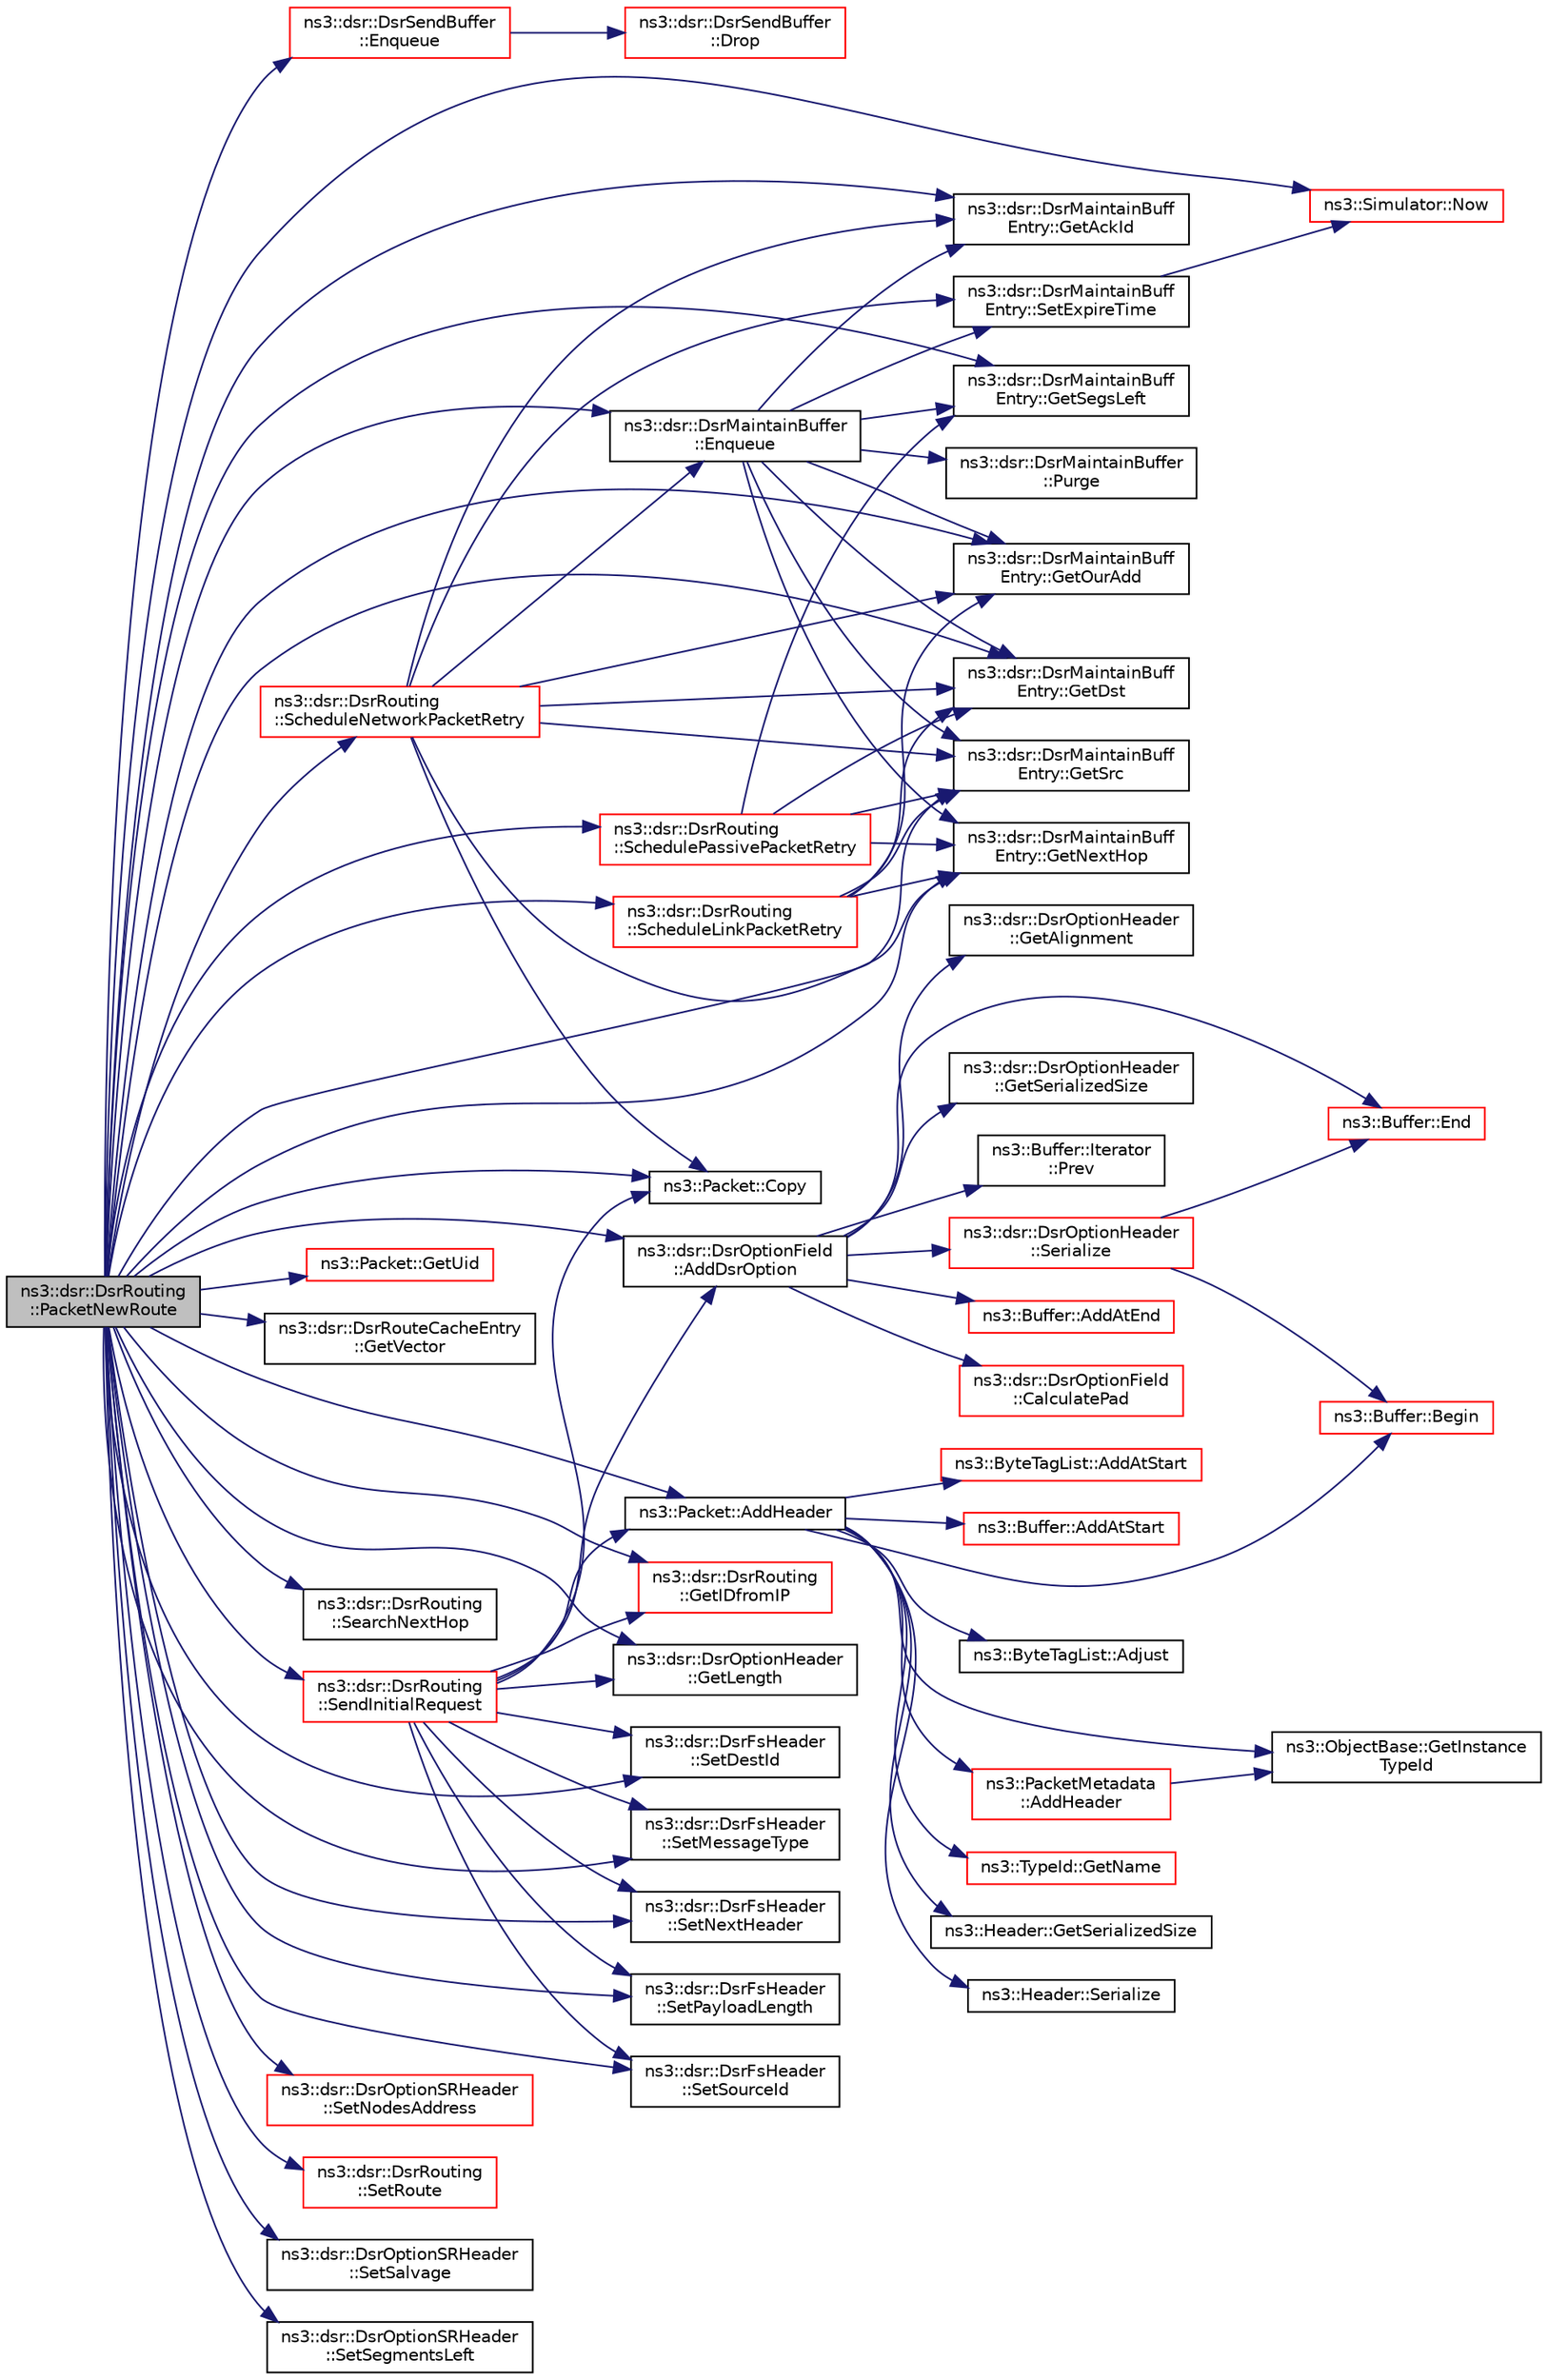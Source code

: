 digraph "ns3::dsr::DsrRouting::PacketNewRoute"
{
 // LATEX_PDF_SIZE
  edge [fontname="Helvetica",fontsize="10",labelfontname="Helvetica",labelfontsize="10"];
  node [fontname="Helvetica",fontsize="10",shape=record];
  rankdir="LR";
  Node1 [label="ns3::dsr::DsrRouting\l::PacketNewRoute",height=0.2,width=0.4,color="black", fillcolor="grey75", style="filled", fontcolor="black",tooltip="When route vector corrupted, originate a new packet, normally not happening."];
  Node1 -> Node2 [color="midnightblue",fontsize="10",style="solid",fontname="Helvetica"];
  Node2 [label="ns3::dsr::DsrOptionField\l::AddDsrOption",height=0.2,width=0.4,color="black", fillcolor="white", style="filled",URL="$classns3_1_1dsr_1_1_dsr_option_field.html#acd03d07018e22f5e2b23975fae84fb3c",tooltip="Serialize the option, prepending pad1 or padn option as necessary."];
  Node2 -> Node3 [color="midnightblue",fontsize="10",style="solid",fontname="Helvetica"];
  Node3 [label="ns3::Buffer::AddAtEnd",height=0.2,width=0.4,color="red", fillcolor="white", style="filled",URL="$classns3_1_1_buffer.html#a92dd87809af24fb10696fee9a9cb56cf",tooltip=" "];
  Node2 -> Node11 [color="midnightblue",fontsize="10",style="solid",fontname="Helvetica"];
  Node11 [label="ns3::dsr::DsrOptionField\l::CalculatePad",height=0.2,width=0.4,color="red", fillcolor="white", style="filled",URL="$classns3_1_1dsr_1_1_dsr_option_field.html#ae5d4f311cda4469609fcd51b679064c3",tooltip="Calculate padding."];
  Node2 -> Node13 [color="midnightblue",fontsize="10",style="solid",fontname="Helvetica"];
  Node13 [label="ns3::Buffer::End",height=0.2,width=0.4,color="red", fillcolor="white", style="filled",URL="$classns3_1_1_buffer.html#abad1405368fbdd7ee25568624cb45e2e",tooltip=" "];
  Node2 -> Node14 [color="midnightblue",fontsize="10",style="solid",fontname="Helvetica"];
  Node14 [label="ns3::dsr::DsrOptionHeader\l::GetAlignment",height=0.2,width=0.4,color="black", fillcolor="white", style="filled",URL="$classns3_1_1dsr_1_1_dsr_option_header.html#a0336cb28a7592450d8d4761c9a5baac8",tooltip="Get the Alignment requirement of this option header."];
  Node2 -> Node15 [color="midnightblue",fontsize="10",style="solid",fontname="Helvetica"];
  Node15 [label="ns3::dsr::DsrOptionHeader\l::GetSerializedSize",height=0.2,width=0.4,color="black", fillcolor="white", style="filled",URL="$classns3_1_1dsr_1_1_dsr_option_header.html#a79ff3749c206b4870fd7f9772665332c",tooltip="Get the serialized size of the packet."];
  Node2 -> Node16 [color="midnightblue",fontsize="10",style="solid",fontname="Helvetica"];
  Node16 [label="ns3::Buffer::Iterator\l::Prev",height=0.2,width=0.4,color="black", fillcolor="white", style="filled",URL="$classns3_1_1_buffer_1_1_iterator.html#a9913fb3b506a9f6efe46060531f051d8",tooltip="go backward by one byte"];
  Node2 -> Node17 [color="midnightblue",fontsize="10",style="solid",fontname="Helvetica"];
  Node17 [label="ns3::dsr::DsrOptionHeader\l::Serialize",height=0.2,width=0.4,color="red", fillcolor="white", style="filled",URL="$classns3_1_1dsr_1_1_dsr_option_header.html#a65237001476f25a42b52b81d0a2ce572",tooltip="Serialize the packet."];
  Node17 -> Node18 [color="midnightblue",fontsize="10",style="solid",fontname="Helvetica"];
  Node18 [label="ns3::Buffer::Begin",height=0.2,width=0.4,color="red", fillcolor="white", style="filled",URL="$classns3_1_1_buffer.html#acb977a0179de9abe4e295ce22023b4ca",tooltip=" "];
  Node17 -> Node13 [color="midnightblue",fontsize="10",style="solid",fontname="Helvetica"];
  Node1 -> Node24 [color="midnightblue",fontsize="10",style="solid",fontname="Helvetica"];
  Node24 [label="ns3::Packet::AddHeader",height=0.2,width=0.4,color="black", fillcolor="white", style="filled",URL="$classns3_1_1_packet.html#a465108c595a0bc592095cbcab1832ed8",tooltip="Add header to this packet."];
  Node24 -> Node25 [color="midnightblue",fontsize="10",style="solid",fontname="Helvetica"];
  Node25 [label="ns3::ByteTagList::AddAtStart",height=0.2,width=0.4,color="red", fillcolor="white", style="filled",URL="$classns3_1_1_byte_tag_list.html#acb4563fbe4299c55af41ba7a166b71d5",tooltip="Make sure that all offsets are bigger than prependOffset which represents the location where new byte..."];
  Node24 -> Node31 [color="midnightblue",fontsize="10",style="solid",fontname="Helvetica"];
  Node31 [label="ns3::Buffer::AddAtStart",height=0.2,width=0.4,color="red", fillcolor="white", style="filled",URL="$classns3_1_1_buffer.html#a8abd8164c3671d3dadc98fc66fade7b1",tooltip=" "];
  Node24 -> Node32 [color="midnightblue",fontsize="10",style="solid",fontname="Helvetica"];
  Node32 [label="ns3::PacketMetadata\l::AddHeader",height=0.2,width=0.4,color="red", fillcolor="white", style="filled",URL="$classns3_1_1_packet_metadata.html#abdce736c4c5f647242f0808c0d2f9249",tooltip="Add an header."];
  Node32 -> Node45 [color="midnightblue",fontsize="10",style="solid",fontname="Helvetica"];
  Node45 [label="ns3::ObjectBase::GetInstance\lTypeId",height=0.2,width=0.4,color="black", fillcolor="white", style="filled",URL="$classns3_1_1_object_base.html#abe5b43a6f5b99a92a4c3122db31f06fb",tooltip="Get the most derived TypeId for this Object."];
  Node24 -> Node52 [color="midnightblue",fontsize="10",style="solid",fontname="Helvetica"];
  Node52 [label="ns3::ByteTagList::Adjust",height=0.2,width=0.4,color="black", fillcolor="white", style="filled",URL="$classns3_1_1_byte_tag_list.html#a1fec06d7e6daaf8039cf2a148e4090f2",tooltip="Adjust the offsets stored internally by the adjustment delta."];
  Node24 -> Node18 [color="midnightblue",fontsize="10",style="solid",fontname="Helvetica"];
  Node24 -> Node45 [color="midnightblue",fontsize="10",style="solid",fontname="Helvetica"];
  Node24 -> Node53 [color="midnightblue",fontsize="10",style="solid",fontname="Helvetica"];
  Node53 [label="ns3::TypeId::GetName",height=0.2,width=0.4,color="red", fillcolor="white", style="filled",URL="$classns3_1_1_type_id.html#abc4965475a579c2afdc668d7a7d58374",tooltip="Get the name."];
  Node24 -> Node57 [color="midnightblue",fontsize="10",style="solid",fontname="Helvetica"];
  Node57 [label="ns3::Header::GetSerializedSize",height=0.2,width=0.4,color="black", fillcolor="white", style="filled",URL="$classns3_1_1_header.html#a6ef0497eabc1b1fb0ad42738eb73f934",tooltip=" "];
  Node24 -> Node58 [color="midnightblue",fontsize="10",style="solid",fontname="Helvetica"];
  Node58 [label="ns3::Header::Serialize",height=0.2,width=0.4,color="black", fillcolor="white", style="filled",URL="$classns3_1_1_header.html#afb61f1aac69ff8349a6bfe521fab5404",tooltip=" "];
  Node1 -> Node59 [color="midnightblue",fontsize="10",style="solid",fontname="Helvetica"];
  Node59 [label="ns3::Packet::Copy",height=0.2,width=0.4,color="black", fillcolor="white", style="filled",URL="$classns3_1_1_packet.html#afb38be706cfc761bc1c0591f595fc1b7",tooltip="performs a COW copy of the packet."];
  Node1 -> Node60 [color="midnightblue",fontsize="10",style="solid",fontname="Helvetica"];
  Node60 [label="ns3::dsr::DsrMaintainBuffer\l::Enqueue",height=0.2,width=0.4,color="black", fillcolor="white", style="filled",URL="$classns3_1_1dsr_1_1_dsr_maintain_buffer.html#a8ec30b5b9b0f6af36e61867327a47717",tooltip="Push entry in queue, if there is no entry with the same packet and destination address in queue."];
  Node60 -> Node61 [color="midnightblue",fontsize="10",style="solid",fontname="Helvetica"];
  Node61 [label="ns3::dsr::DsrMaintainBuff\lEntry::GetAckId",height=0.2,width=0.4,color="black", fillcolor="white", style="filled",URL="$classns3_1_1dsr_1_1_dsr_maintain_buff_entry.html#a9563ba8eca5cd5c6509e2e760ec94acd",tooltip="Get acknowledge ID."];
  Node60 -> Node62 [color="midnightblue",fontsize="10",style="solid",fontname="Helvetica"];
  Node62 [label="ns3::dsr::DsrMaintainBuff\lEntry::GetDst",height=0.2,width=0.4,color="black", fillcolor="white", style="filled",URL="$classns3_1_1dsr_1_1_dsr_maintain_buff_entry.html#aee58cc2d1b51ec292a520a91e699f31c",tooltip="Get destination address."];
  Node60 -> Node63 [color="midnightblue",fontsize="10",style="solid",fontname="Helvetica"];
  Node63 [label="ns3::dsr::DsrMaintainBuff\lEntry::GetNextHop",height=0.2,width=0.4,color="black", fillcolor="white", style="filled",URL="$classns3_1_1dsr_1_1_dsr_maintain_buff_entry.html#abf4c613f5a06a45e62e6d78573098bea",tooltip="Get next hop of entry."];
  Node60 -> Node64 [color="midnightblue",fontsize="10",style="solid",fontname="Helvetica"];
  Node64 [label="ns3::dsr::DsrMaintainBuff\lEntry::GetOurAdd",height=0.2,width=0.4,color="black", fillcolor="white", style="filled",URL="$classns3_1_1dsr_1_1_dsr_maintain_buff_entry.html#a991891f099ed09af9924eec958a2e402",tooltip="Get local address of entry."];
  Node60 -> Node65 [color="midnightblue",fontsize="10",style="solid",fontname="Helvetica"];
  Node65 [label="ns3::dsr::DsrMaintainBuff\lEntry::GetSegsLeft",height=0.2,width=0.4,color="black", fillcolor="white", style="filled",URL="$classns3_1_1dsr_1_1_dsr_maintain_buff_entry.html#a01131ac927e107cdf1a6f7c978592df6",tooltip="Get segments left."];
  Node60 -> Node66 [color="midnightblue",fontsize="10",style="solid",fontname="Helvetica"];
  Node66 [label="ns3::dsr::DsrMaintainBuff\lEntry::GetSrc",height=0.2,width=0.4,color="black", fillcolor="white", style="filled",URL="$classns3_1_1dsr_1_1_dsr_maintain_buff_entry.html#a2cc2c004c227083051fab85f184d272c",tooltip="Get source address."];
  Node60 -> Node67 [color="midnightblue",fontsize="10",style="solid",fontname="Helvetica"];
  Node67 [label="ns3::dsr::DsrMaintainBuffer\l::Purge",height=0.2,width=0.4,color="black", fillcolor="white", style="filled",URL="$classns3_1_1dsr_1_1_dsr_maintain_buffer.html#af12ee29b56abcaac29b60c0a544494b9",tooltip="Remove all expired entries."];
  Node60 -> Node68 [color="midnightblue",fontsize="10",style="solid",fontname="Helvetica"];
  Node68 [label="ns3::dsr::DsrMaintainBuff\lEntry::SetExpireTime",height=0.2,width=0.4,color="black", fillcolor="white", style="filled",URL="$classns3_1_1dsr_1_1_dsr_maintain_buff_entry.html#a07a079b2093dde9f877bc9c8d75fe843",tooltip="Set expiration time."];
  Node68 -> Node69 [color="midnightblue",fontsize="10",style="solid",fontname="Helvetica"];
  Node69 [label="ns3::Simulator::Now",height=0.2,width=0.4,color="red", fillcolor="white", style="filled",URL="$classns3_1_1_simulator.html#ac3178fa975b419f7875e7105be122800",tooltip="Return the current simulation virtual time."];
  Node1 -> Node114 [color="midnightblue",fontsize="10",style="solid",fontname="Helvetica"];
  Node114 [label="ns3::dsr::DsrSendBuffer\l::Enqueue",height=0.2,width=0.4,color="red", fillcolor="white", style="filled",URL="$classns3_1_1dsr_1_1_dsr_send_buffer.html#aac846f6a38f6fc6431c8483103ed5121",tooltip="Push entry in queue, if there is no entry with the same packet and destination address in queue."];
  Node114 -> Node115 [color="midnightblue",fontsize="10",style="solid",fontname="Helvetica"];
  Node115 [label="ns3::dsr::DsrSendBuffer\l::Drop",height=0.2,width=0.4,color="red", fillcolor="white", style="filled",URL="$classns3_1_1dsr_1_1_dsr_send_buffer.html#ae076b4ebb909c5dc7deda45d905b8e97",tooltip="Notify that packet is dropped from queue by timeout."];
  Node1 -> Node61 [color="midnightblue",fontsize="10",style="solid",fontname="Helvetica"];
  Node1 -> Node62 [color="midnightblue",fontsize="10",style="solid",fontname="Helvetica"];
  Node1 -> Node120 [color="midnightblue",fontsize="10",style="solid",fontname="Helvetica"];
  Node120 [label="ns3::dsr::DsrRouting\l::GetIDfromIP",height=0.2,width=0.4,color="red", fillcolor="white", style="filled",URL="$classns3_1_1dsr_1_1_dsr_routing.html#a4593e50d5f36e9b9b013fe0422067c44",tooltip="Get the node id from ip address."];
  Node1 -> Node142 [color="midnightblue",fontsize="10",style="solid",fontname="Helvetica"];
  Node142 [label="ns3::dsr::DsrOptionHeader\l::GetLength",height=0.2,width=0.4,color="black", fillcolor="white", style="filled",URL="$classns3_1_1dsr_1_1_dsr_option_header.html#acadd408c91079150f077f8e258738a5f",tooltip="Get the option length."];
  Node1 -> Node63 [color="midnightblue",fontsize="10",style="solid",fontname="Helvetica"];
  Node1 -> Node64 [color="midnightblue",fontsize="10",style="solid",fontname="Helvetica"];
  Node1 -> Node65 [color="midnightblue",fontsize="10",style="solid",fontname="Helvetica"];
  Node1 -> Node66 [color="midnightblue",fontsize="10",style="solid",fontname="Helvetica"];
  Node1 -> Node143 [color="midnightblue",fontsize="10",style="solid",fontname="Helvetica"];
  Node143 [label="ns3::Packet::GetUid",height=0.2,width=0.4,color="red", fillcolor="white", style="filled",URL="$classns3_1_1_packet.html#ab9f0b7e9cf21b7271eda0094e6ff2792",tooltip="Returns the packet's Uid."];
  Node1 -> Node145 [color="midnightblue",fontsize="10",style="solid",fontname="Helvetica"];
  Node145 [label="ns3::dsr::DsrRouteCacheEntry\l::GetVector",height=0.2,width=0.4,color="black", fillcolor="white", style="filled",URL="$classns3_1_1dsr_1_1_dsr_route_cache_entry.html#a0513fe82b1b930256fef306567a56927",tooltip="Get the IP vector."];
  Node1 -> Node69 [color="midnightblue",fontsize="10",style="solid",fontname="Helvetica"];
  Node1 -> Node146 [color="midnightblue",fontsize="10",style="solid",fontname="Helvetica"];
  Node146 [label="ns3::dsr::DsrRouting\l::ScheduleLinkPacketRetry",height=0.2,width=0.4,color="red", fillcolor="white", style="filled",URL="$classns3_1_1dsr_1_1_dsr_routing.html#a947d831bc0964240b1a41b3a09832eff",tooltip="Schedule the packet retransmission based on link-layer acknowledgment."];
  Node146 -> Node62 [color="midnightblue",fontsize="10",style="solid",fontname="Helvetica"];
  Node146 -> Node63 [color="midnightblue",fontsize="10",style="solid",fontname="Helvetica"];
  Node146 -> Node64 [color="midnightblue",fontsize="10",style="solid",fontname="Helvetica"];
  Node146 -> Node66 [color="midnightblue",fontsize="10",style="solid",fontname="Helvetica"];
  Node1 -> Node262 [color="midnightblue",fontsize="10",style="solid",fontname="Helvetica"];
  Node262 [label="ns3::dsr::DsrRouting\l::ScheduleNetworkPacketRetry",height=0.2,width=0.4,color="red", fillcolor="white", style="filled",URL="$classns3_1_1dsr_1_1_dsr_routing.html#a6a18c6baa374d5e6a68f8952d1afdb13",tooltip="Schedule the packet retransmission based on network layer acknowledgment."];
  Node262 -> Node59 [color="midnightblue",fontsize="10",style="solid",fontname="Helvetica"];
  Node262 -> Node60 [color="midnightblue",fontsize="10",style="solid",fontname="Helvetica"];
  Node262 -> Node61 [color="midnightblue",fontsize="10",style="solid",fontname="Helvetica"];
  Node262 -> Node62 [color="midnightblue",fontsize="10",style="solid",fontname="Helvetica"];
  Node262 -> Node63 [color="midnightblue",fontsize="10",style="solid",fontname="Helvetica"];
  Node262 -> Node64 [color="midnightblue",fontsize="10",style="solid",fontname="Helvetica"];
  Node262 -> Node66 [color="midnightblue",fontsize="10",style="solid",fontname="Helvetica"];
  Node262 -> Node68 [color="midnightblue",fontsize="10",style="solid",fontname="Helvetica"];
  Node1 -> Node273 [color="midnightblue",fontsize="10",style="solid",fontname="Helvetica"];
  Node273 [label="ns3::dsr::DsrRouting\l::SchedulePassivePacketRetry",height=0.2,width=0.4,color="red", fillcolor="white", style="filled",URL="$classns3_1_1dsr_1_1_dsr_routing.html#abfdfa37822a492971fdf24540b635039",tooltip="Schedule the packet retransmission based on passive acknowledgment."];
  Node273 -> Node62 [color="midnightblue",fontsize="10",style="solid",fontname="Helvetica"];
  Node273 -> Node63 [color="midnightblue",fontsize="10",style="solid",fontname="Helvetica"];
  Node273 -> Node65 [color="midnightblue",fontsize="10",style="solid",fontname="Helvetica"];
  Node273 -> Node66 [color="midnightblue",fontsize="10",style="solid",fontname="Helvetica"];
  Node1 -> Node211 [color="midnightblue",fontsize="10",style="solid",fontname="Helvetica"];
  Node211 [label="ns3::dsr::DsrRouting\l::SearchNextHop",height=0.2,width=0.4,color="black", fillcolor="white", style="filled",URL="$classns3_1_1dsr_1_1_dsr_routing.html#aa1b16658c14499af76ca7dd69c034f22",tooltip="Get the next hop of the route."];
  Node1 -> Node285 [color="midnightblue",fontsize="10",style="solid",fontname="Helvetica"];
  Node285 [label="ns3::dsr::DsrRouting\l::SendInitialRequest",height=0.2,width=0.4,color="red", fillcolor="white", style="filled",URL="$classns3_1_1dsr_1_1_dsr_routing.html#a74777d1806e768fccc1c2fe169b42c98",tooltip="Broadcast the route request packet in subnet."];
  Node285 -> Node2 [color="midnightblue",fontsize="10",style="solid",fontname="Helvetica"];
  Node285 -> Node24 [color="midnightblue",fontsize="10",style="solid",fontname="Helvetica"];
  Node285 -> Node59 [color="midnightblue",fontsize="10",style="solid",fontname="Helvetica"];
  Node285 -> Node120 [color="midnightblue",fontsize="10",style="solid",fontname="Helvetica"];
  Node285 -> Node142 [color="midnightblue",fontsize="10",style="solid",fontname="Helvetica"];
  Node285 -> Node212 [color="midnightblue",fontsize="10",style="solid",fontname="Helvetica"];
  Node212 [label="ns3::dsr::DsrFsHeader\l::SetDestId",height=0.2,width=0.4,color="black", fillcolor="white", style="filled",URL="$classns3_1_1dsr_1_1_dsr_fs_header.html#a366ce2a526714d7d5c1b030c93cfce2b",tooltip="brief Set the dest ID of the header."];
  Node285 -> Node213 [color="midnightblue",fontsize="10",style="solid",fontname="Helvetica"];
  Node213 [label="ns3::dsr::DsrFsHeader\l::SetMessageType",height=0.2,width=0.4,color="black", fillcolor="white", style="filled",URL="$classns3_1_1dsr_1_1_dsr_fs_header.html#ab53490ba4b796d8bc64e2387cb614808",tooltip="brief Set the message type of the header."];
  Node285 -> Node214 [color="midnightblue",fontsize="10",style="solid",fontname="Helvetica"];
  Node214 [label="ns3::dsr::DsrFsHeader\l::SetNextHeader",height=0.2,width=0.4,color="black", fillcolor="white", style="filled",URL="$classns3_1_1dsr_1_1_dsr_fs_header.html#a31fa870af83764f8de3e37b739e0df39",tooltip="Set the \"Next header\" field."];
  Node285 -> Node219 [color="midnightblue",fontsize="10",style="solid",fontname="Helvetica"];
  Node219 [label="ns3::dsr::DsrFsHeader\l::SetPayloadLength",height=0.2,width=0.4,color="black", fillcolor="white", style="filled",URL="$classns3_1_1dsr_1_1_dsr_fs_header.html#ad5d554d06faf5eb5b98d30a5eee9c87e",tooltip="brief Set the payload length of the header."];
  Node285 -> Node226 [color="midnightblue",fontsize="10",style="solid",fontname="Helvetica"];
  Node226 [label="ns3::dsr::DsrFsHeader\l::SetSourceId",height=0.2,width=0.4,color="black", fillcolor="white", style="filled",URL="$classns3_1_1dsr_1_1_dsr_fs_header.html#a23f04e783e7f9e900bf17f173d96f4ee",tooltip="brief Set the source ID of the header."];
  Node1 -> Node212 [color="midnightblue",fontsize="10",style="solid",fontname="Helvetica"];
  Node1 -> Node213 [color="midnightblue",fontsize="10",style="solid",fontname="Helvetica"];
  Node1 -> Node214 [color="midnightblue",fontsize="10",style="solid",fontname="Helvetica"];
  Node1 -> Node215 [color="midnightblue",fontsize="10",style="solid",fontname="Helvetica"];
  Node215 [label="ns3::dsr::DsrOptionSRHeader\l::SetNodesAddress",height=0.2,width=0.4,color="red", fillcolor="white", style="filled",URL="$classns3_1_1dsr_1_1_dsr_option_s_r_header.html#aede4f60ddf515ed837f9c0d64cf8dadd",tooltip="Set the vector of ipv4 address."];
  Node1 -> Node219 [color="midnightblue",fontsize="10",style="solid",fontname="Helvetica"];
  Node1 -> Node220 [color="midnightblue",fontsize="10",style="solid",fontname="Helvetica"];
  Node220 [label="ns3::dsr::DsrRouting\l::SetRoute",height=0.2,width=0.4,color="red", fillcolor="white", style="filled",URL="$classns3_1_1dsr_1_1_dsr_routing.html#a8a726fb52558a1a8172a5bd5b8cdb072",tooltip="Set the route to use for data packets, used by the option headers when sending data/control packets."];
  Node1 -> Node224 [color="midnightblue",fontsize="10",style="solid",fontname="Helvetica"];
  Node224 [label="ns3::dsr::DsrOptionSRHeader\l::SetSalvage",height=0.2,width=0.4,color="black", fillcolor="white", style="filled",URL="$classns3_1_1dsr_1_1_dsr_option_s_r_header.html#a70a69c4774bf6dc7d5e840a2e5e67b71",tooltip="Set the salvage value for a packet."];
  Node1 -> Node225 [color="midnightblue",fontsize="10",style="solid",fontname="Helvetica"];
  Node225 [label="ns3::dsr::DsrOptionSRHeader\l::SetSegmentsLeft",height=0.2,width=0.4,color="black", fillcolor="white", style="filled",URL="$classns3_1_1dsr_1_1_dsr_option_s_r_header.html#ab4f451b0b38ab65c84c18d0c3cbb5fd9",tooltip="Set the number of segments left to send."];
  Node1 -> Node226 [color="midnightblue",fontsize="10",style="solid",fontname="Helvetica"];
}
